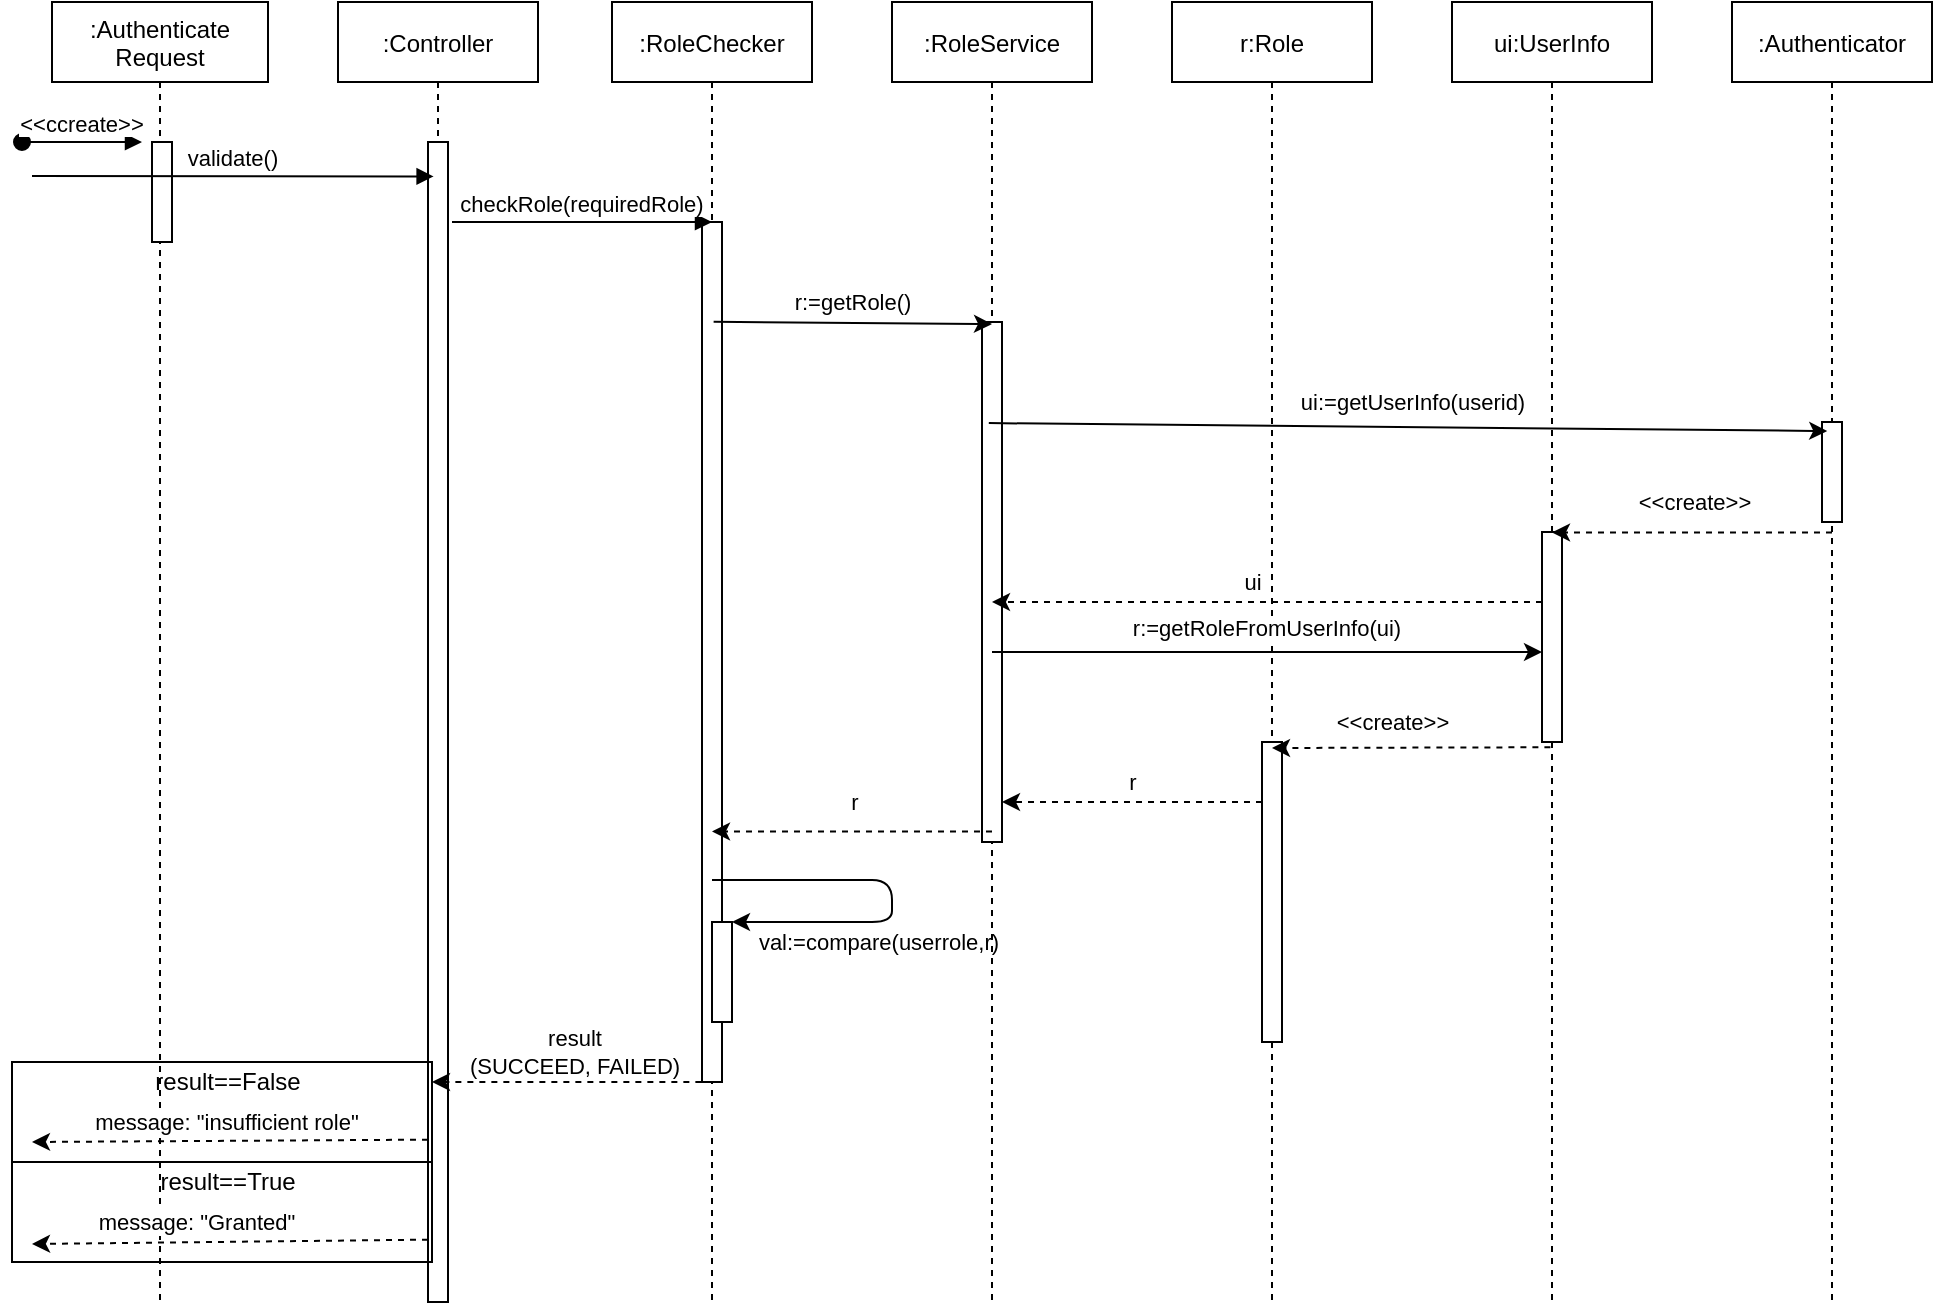 <mxfile version="14.6.11" type="device"><diagram id="0ctPuYbQfDDnL-DBO9rW" name="Page-1"><mxGraphModel dx="1218" dy="712" grid="1" gridSize="10" guides="1" tooltips="1" connect="1" arrows="1" fold="1" page="1" pageScale="1" pageWidth="827" pageHeight="1169" math="0" shadow="0"><root><mxCell id="0"/><mxCell id="1" parent="0"/><mxCell id="y9kHbcCOpN2-84Mvh3kl-1" value=":Authenticate&#10;Request" style="shape=umlLifeline;perimeter=lifelinePerimeter;container=1;collapsible=0;recursiveResize=0;rounded=0;shadow=0;strokeWidth=1;" parent="1" vertex="1"><mxGeometry x="130" y="980" width="108" height="650" as="geometry"/></mxCell><mxCell id="y9kHbcCOpN2-84Mvh3kl-2" value="&lt;&lt;ccreate&gt;&gt;" style="verticalAlign=bottom;startArrow=oval;endArrow=block;startSize=8;shadow=0;strokeWidth=1;" parent="y9kHbcCOpN2-84Mvh3kl-1" edge="1"><mxGeometry relative="1" as="geometry"><mxPoint x="-15" y="70" as="sourcePoint"/><mxPoint x="45" y="70" as="targetPoint"/></mxGeometry></mxCell><mxCell id="y9kHbcCOpN2-84Mvh3kl-3" value="message: &quot;insufficient role&quot;" style="endArrow=classic;html=1;dashed=1;" parent="y9kHbcCOpN2-84Mvh3kl-1" edge="1"><mxGeometry x="0.015" y="-9" width="50" height="50" relative="1" as="geometry"><mxPoint x="188" y="568.82" as="sourcePoint"/><mxPoint x="-10" y="570" as="targetPoint"/><mxPoint as="offset"/></mxGeometry></mxCell><mxCell id="y9kHbcCOpN2-84Mvh3kl-4" value="result==False" style="text;html=1;strokeColor=none;fillColor=none;align=center;verticalAlign=middle;whiteSpace=wrap;rounded=0;" parent="y9kHbcCOpN2-84Mvh3kl-1" vertex="1"><mxGeometry x="68" y="530.0" width="40" height="20" as="geometry"/></mxCell><mxCell id="y9kHbcCOpN2-84Mvh3kl-5" value="result==True" style="text;html=1;strokeColor=none;fillColor=none;align=center;verticalAlign=middle;whiteSpace=wrap;rounded=0;" parent="y9kHbcCOpN2-84Mvh3kl-1" vertex="1"><mxGeometry x="68" y="580.0" width="40" height="20" as="geometry"/></mxCell><mxCell id="xfFVQQpgEPQZQ5N0qzaI-1" value="" style="points=[];perimeter=orthogonalPerimeter;rounded=0;shadow=0;strokeWidth=1;" vertex="1" parent="y9kHbcCOpN2-84Mvh3kl-1"><mxGeometry x="50" y="70" width="10" height="50" as="geometry"/></mxCell><mxCell id="y9kHbcCOpN2-84Mvh3kl-6" value=":Controller" style="shape=umlLifeline;perimeter=lifelinePerimeter;container=1;collapsible=0;recursiveResize=0;rounded=0;shadow=0;strokeWidth=1;" parent="1" vertex="1"><mxGeometry x="273" y="980" width="100" height="650" as="geometry"/></mxCell><mxCell id="y9kHbcCOpN2-84Mvh3kl-7" value="" style="points=[];perimeter=orthogonalPerimeter;rounded=0;shadow=0;strokeWidth=1;" parent="y9kHbcCOpN2-84Mvh3kl-6" vertex="1"><mxGeometry x="45" y="70" width="10" height="580" as="geometry"/></mxCell><mxCell id="y9kHbcCOpN2-84Mvh3kl-8" value="validate()" style="verticalAlign=bottom;endArrow=block;shadow=0;strokeWidth=1;entryX=0.478;entryY=0.108;entryDx=0;entryDy=0;entryPerimeter=0;" parent="1" edge="1"><mxGeometry relative="1" as="geometry"><mxPoint x="120" y="1067" as="sourcePoint"/><mxPoint x="320.8" y="1067.2" as="targetPoint"/></mxGeometry></mxCell><mxCell id="y9kHbcCOpN2-84Mvh3kl-9" value=":RoleChecker" style="shape=umlLifeline;perimeter=lifelinePerimeter;container=1;collapsible=0;recursiveResize=0;rounded=0;shadow=0;strokeWidth=1;" parent="1" vertex="1"><mxGeometry x="410" y="980" width="100" height="650" as="geometry"/></mxCell><mxCell id="y9kHbcCOpN2-84Mvh3kl-10" value="" style="points=[];perimeter=orthogonalPerimeter;rounded=0;shadow=0;strokeWidth=1;" parent="y9kHbcCOpN2-84Mvh3kl-9" vertex="1"><mxGeometry x="45" y="110" width="10" height="430" as="geometry"/></mxCell><mxCell id="y9kHbcCOpN2-84Mvh3kl-11" value="" style="points=[];perimeter=orthogonalPerimeter;rounded=0;shadow=0;strokeWidth=1;" parent="y9kHbcCOpN2-84Mvh3kl-9" vertex="1"><mxGeometry x="50" y="460" width="10" height="50" as="geometry"/></mxCell><mxCell id="y9kHbcCOpN2-84Mvh3kl-12" value="val:=compare(userrole,r)" style="endArrow=classic;html=1;" parent="y9kHbcCOpN2-84Mvh3kl-9" source="y9kHbcCOpN2-84Mvh3kl-9" target="y9kHbcCOpN2-84Mvh3kl-11" edge="1"><mxGeometry x="0.238" y="10" width="50" height="50" relative="1" as="geometry"><mxPoint x="200" y="350" as="sourcePoint"/><mxPoint x="120" y="530" as="targetPoint"/><Array as="points"><mxPoint x="140" y="439"/><mxPoint x="140" y="460"/></Array><mxPoint as="offset"/></mxGeometry></mxCell><mxCell id="y9kHbcCOpN2-84Mvh3kl-13" value=":RoleService" style="shape=umlLifeline;perimeter=lifelinePerimeter;container=1;collapsible=0;recursiveResize=0;rounded=0;shadow=0;strokeWidth=1;" parent="1" vertex="1"><mxGeometry x="550" y="980" width="100" height="650" as="geometry"/></mxCell><mxCell id="y9kHbcCOpN2-84Mvh3kl-14" value="" style="points=[];perimeter=orthogonalPerimeter;rounded=0;shadow=0;strokeWidth=1;" parent="y9kHbcCOpN2-84Mvh3kl-13" vertex="1"><mxGeometry x="45" y="160" width="10" height="260" as="geometry"/></mxCell><mxCell id="y9kHbcCOpN2-84Mvh3kl-15" value="r:Role" style="shape=umlLifeline;perimeter=lifelinePerimeter;container=1;collapsible=0;recursiveResize=0;rounded=0;shadow=0;strokeWidth=1;" parent="1" vertex="1"><mxGeometry x="690" y="980" width="100" height="650" as="geometry"/></mxCell><mxCell id="y9kHbcCOpN2-84Mvh3kl-16" value="" style="points=[];perimeter=orthogonalPerimeter;rounded=0;shadow=0;strokeWidth=1;" parent="y9kHbcCOpN2-84Mvh3kl-15" vertex="1"><mxGeometry x="45" y="370" width="10" height="150" as="geometry"/></mxCell><mxCell id="y9kHbcCOpN2-84Mvh3kl-17" value="ui:UserInfo" style="shape=umlLifeline;perimeter=lifelinePerimeter;container=1;collapsible=0;recursiveResize=0;rounded=0;shadow=0;strokeWidth=1;" parent="1" vertex="1"><mxGeometry x="830" y="980" width="100" height="650" as="geometry"/></mxCell><mxCell id="y9kHbcCOpN2-84Mvh3kl-18" value="" style="points=[];perimeter=orthogonalPerimeter;rounded=0;shadow=0;strokeWidth=1;" parent="y9kHbcCOpN2-84Mvh3kl-17" vertex="1"><mxGeometry x="45" y="265" width="10" height="105" as="geometry"/></mxCell><mxCell id="y9kHbcCOpN2-84Mvh3kl-19" value="checkRole(requiredRole)" style="verticalAlign=bottom;endArrow=block;shadow=0;strokeWidth=1;" parent="1" edge="1"><mxGeometry relative="1" as="geometry"><mxPoint x="330" y="1090" as="sourcePoint"/><mxPoint x="460" y="1090" as="targetPoint"/></mxGeometry></mxCell><mxCell id="y9kHbcCOpN2-84Mvh3kl-20" value="r:=getRole()" style="endArrow=classic;html=1;exitX=0.508;exitY=0.246;exitDx=0;exitDy=0;exitPerimeter=0;" parent="1" source="y9kHbcCOpN2-84Mvh3kl-9" edge="1"><mxGeometry x="-0.006" y="10" width="50" height="50" relative="1" as="geometry"><mxPoint x="610" y="1240" as="sourcePoint"/><mxPoint x="600" y="1141" as="targetPoint"/><mxPoint as="offset"/></mxGeometry></mxCell><mxCell id="y9kHbcCOpN2-84Mvh3kl-21" value="r" style="endArrow=classic;html=1;exitX=0.5;exitY=0.638;exitDx=0;exitDy=0;exitPerimeter=0;dashed=1;" parent="1" source="y9kHbcCOpN2-84Mvh3kl-13" target="y9kHbcCOpN2-84Mvh3kl-9" edge="1"><mxGeometry x="-0.004" y="-15" width="50" height="50" relative="1" as="geometry"><mxPoint x="610" y="1240" as="sourcePoint"/><mxPoint x="660" y="1190" as="targetPoint"/><mxPoint as="offset"/></mxGeometry></mxCell><mxCell id="y9kHbcCOpN2-84Mvh3kl-22" value=":Authenticator" style="shape=umlLifeline;perimeter=lifelinePerimeter;container=1;collapsible=0;recursiveResize=0;rounded=0;shadow=0;strokeWidth=1;" parent="1" vertex="1"><mxGeometry x="970" y="980" width="100" height="650" as="geometry"/></mxCell><mxCell id="y9kHbcCOpN2-84Mvh3kl-23" value="" style="points=[];perimeter=orthogonalPerimeter;rounded=0;shadow=0;strokeWidth=1;" parent="y9kHbcCOpN2-84Mvh3kl-22" vertex="1"><mxGeometry x="45" y="210" width="10" height="50" as="geometry"/></mxCell><mxCell id="y9kHbcCOpN2-84Mvh3kl-24" value="ui:=getUserInfo(userid)" style="endArrow=classic;html=1;exitX=0.484;exitY=0.327;exitDx=0;exitDy=0;exitPerimeter=0;entryX=0.476;entryY=0.33;entryDx=0;entryDy=0;entryPerimeter=0;" parent="1" target="y9kHbcCOpN2-84Mvh3kl-22" edge="1"><mxGeometry x="0.009" y="13" width="50" height="50" relative="1" as="geometry"><mxPoint x="598.4" y="1190.55" as="sourcePoint"/><mxPoint x="680" y="1191" as="targetPoint"/><mxPoint as="offset"/></mxGeometry></mxCell><mxCell id="y9kHbcCOpN2-84Mvh3kl-25" value="&amp;lt;&amp;lt;create&amp;gt;&amp;gt;" style="endArrow=classic;html=1;exitX=0.5;exitY=0.408;exitDx=0;exitDy=0;exitPerimeter=0;dashed=1;" parent="1" source="y9kHbcCOpN2-84Mvh3kl-22" target="y9kHbcCOpN2-84Mvh3kl-17" edge="1"><mxGeometry x="-0.004" y="-15" width="50" height="50" relative="1" as="geometry"><mxPoint x="610" y="1330" as="sourcePoint"/><mxPoint x="660" y="1280" as="targetPoint"/><mxPoint as="offset"/></mxGeometry></mxCell><mxCell id="y9kHbcCOpN2-84Mvh3kl-26" value="ui" style="endArrow=classic;html=1;dashed=1;" parent="1" source="y9kHbcCOpN2-84Mvh3kl-18" target="y9kHbcCOpN2-84Mvh3kl-13" edge="1"><mxGeometry x="0.053" y="-10" width="50" height="50" relative="1" as="geometry"><mxPoint x="610" y="1230" as="sourcePoint"/><mxPoint x="660" y="1180" as="targetPoint"/><Array as="points"><mxPoint x="790" y="1280"/></Array><mxPoint as="offset"/></mxGeometry></mxCell><mxCell id="y9kHbcCOpN2-84Mvh3kl-27" value="r:=getRoleFromUserInfo(ui)" style="endArrow=classic;html=1;" parent="1" source="y9kHbcCOpN2-84Mvh3kl-13" target="y9kHbcCOpN2-84Mvh3kl-18" edge="1"><mxGeometry x="-0.008" y="12" width="50" height="50" relative="1" as="geometry"><mxPoint x="670" y="1350" as="sourcePoint"/><mxPoint x="860" y="1370" as="targetPoint"/><mxPoint as="offset"/></mxGeometry></mxCell><mxCell id="y9kHbcCOpN2-84Mvh3kl-28" value="&amp;lt;&amp;lt;create&amp;gt;&amp;gt;" style="endArrow=classic;html=1;exitX=0.42;exitY=1.025;exitDx=0;exitDy=0;exitPerimeter=0;dashed=1;" parent="1" source="y9kHbcCOpN2-84Mvh3kl-18" edge="1"><mxGeometry x="0.138" y="-13" width="50" height="50" relative="1" as="geometry"><mxPoint x="820" y="1360" as="sourcePoint"/><mxPoint x="740" y="1353" as="targetPoint"/><mxPoint as="offset"/></mxGeometry></mxCell><mxCell id="y9kHbcCOpN2-84Mvh3kl-29" value="r" style="endArrow=classic;html=1;dashed=1;" parent="1" source="y9kHbcCOpN2-84Mvh3kl-16" target="y9kHbcCOpN2-84Mvh3kl-14" edge="1"><mxGeometry y="-10" width="50" height="50" relative="1" as="geometry"><mxPoint x="610" y="1330" as="sourcePoint"/><mxPoint x="660" y="1280" as="targetPoint"/><Array as="points"><mxPoint x="680" y="1380"/></Array><mxPoint as="offset"/></mxGeometry></mxCell><mxCell id="y9kHbcCOpN2-84Mvh3kl-30" value="result&lt;br&gt;(SUCCEED, FAILED)" style="endArrow=classic;html=1;exitX=0.5;exitY=0.638;exitDx=0;exitDy=0;exitPerimeter=0;dashed=1;" parent="1" edge="1"><mxGeometry x="-0.004" y="-15" width="50" height="50" relative="1" as="geometry"><mxPoint x="460.68" y="1520" as="sourcePoint"/><mxPoint x="320.004" y="1520" as="targetPoint"/><mxPoint as="offset"/></mxGeometry></mxCell><mxCell id="y9kHbcCOpN2-84Mvh3kl-31" value="message: &quot;Granted&quot;" style="endArrow=classic;html=1;dashed=1;" parent="1" edge="1"><mxGeometry x="0.172" y="-10" width="50" height="50" relative="1" as="geometry"><mxPoint x="318.0" y="1598.82" as="sourcePoint"/><mxPoint x="120" y="1601" as="targetPoint"/><mxPoint as="offset"/></mxGeometry></mxCell><mxCell id="y9kHbcCOpN2-84Mvh3kl-32" value="" style="rounded=0;whiteSpace=wrap;html=1;fillColor=none;" parent="1" vertex="1"><mxGeometry x="110" y="1510" width="210" height="50" as="geometry"/></mxCell><mxCell id="y9kHbcCOpN2-84Mvh3kl-33" value="" style="rounded=0;whiteSpace=wrap;html=1;fillColor=none;" parent="1" vertex="1"><mxGeometry x="110" y="1560" width="210" height="50" as="geometry"/></mxCell></root></mxGraphModel></diagram></mxfile>